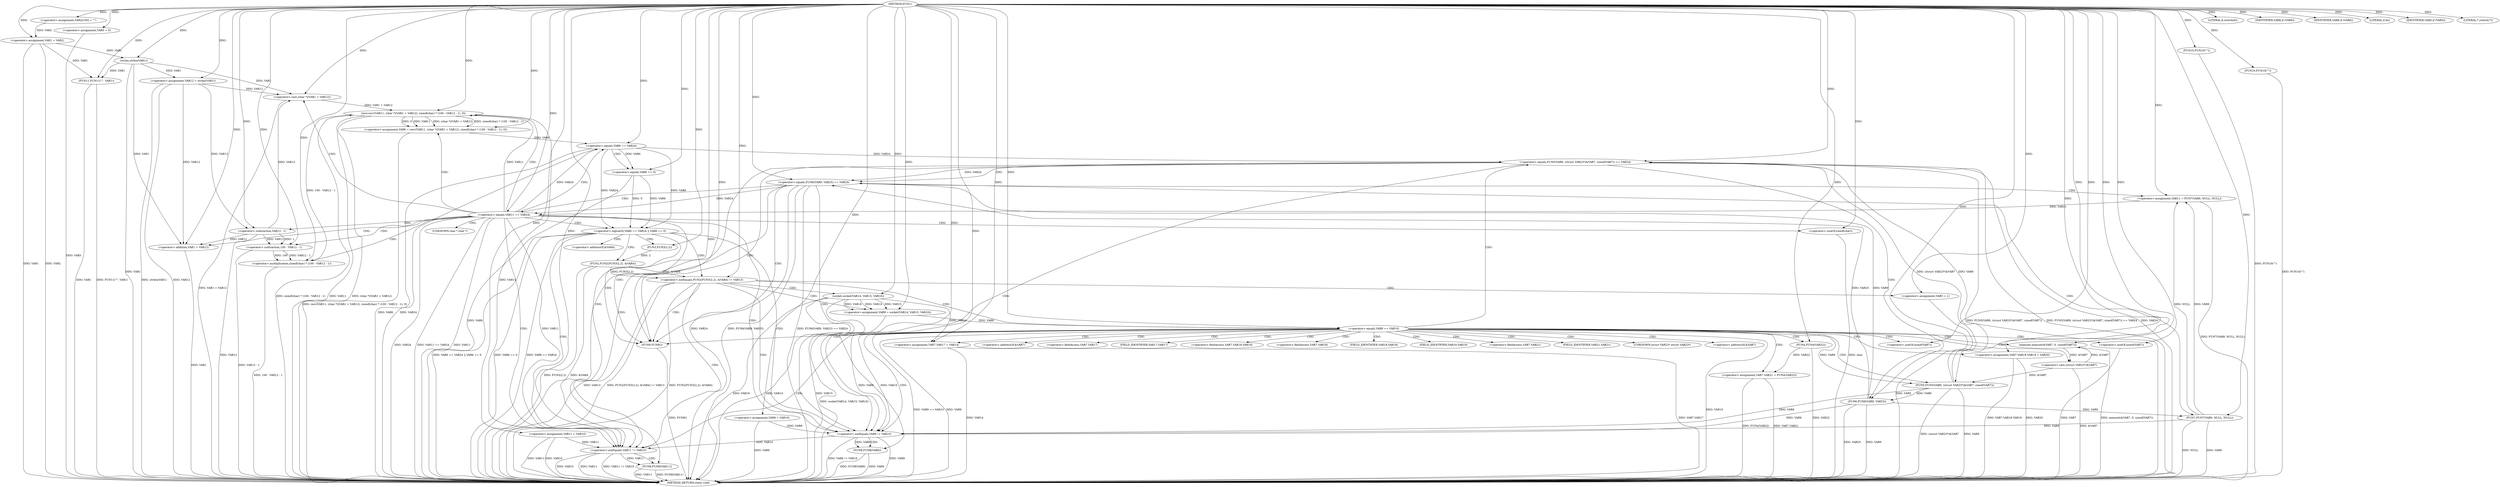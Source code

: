 digraph FUN1 {  
"1000100" [label = "(METHOD,FUN1)" ]
"1000291" [label = "(METHOD_RETURN,static void)" ]
"1000104" [label = "(<operator>.assignment,VAR2[100] = \"\")" ]
"1000107" [label = "(<operator>.assignment,VAR1 = VAR2)" ]
"1000111" [label = "(LITERAL,6,switch(6))" ]
"1000117" [label = "(<operator>.assignment,VAR5 = 0)" ]
"1000124" [label = "(<operator>.assignment,VAR9 = VAR10)" ]
"1000128" [label = "(<operator>.assignment,VAR11 = VAR10)" ]
"1000132" [label = "(<operator>.assignment,VAR12 = strlen(VAR1))" ]
"1000134" [label = "(strlen,strlen(VAR1))" ]
"1000139" [label = "(<operator>.notEquals,FUN2(FUN3(2,2), &VAR4) != VAR13)" ]
"1000140" [label = "(FUN2,FUN2(FUN3(2,2), &VAR4))" ]
"1000141" [label = "(FUN3,FUN3(2,2))" ]
"1000149" [label = "(<operator>.assignment,VAR5 = 1)" ]
"1000152" [label = "(<operator>.assignment,VAR9 = socket(VAR14, VAR15, VAR16))" ]
"1000154" [label = "(socket,socket(VAR14, VAR15, VAR16))" ]
"1000159" [label = "(<operator>.equals,VAR9 == VAR10)" ]
"1000164" [label = "(memset,memset(&VAR7, 0, sizeof(VAR7)))" ]
"1000168" [label = "(<operator>.sizeOf,sizeof(VAR7))" ]
"1000170" [label = "(<operator>.assignment,VAR7.VAR17 = VAR14)" ]
"1000175" [label = "(<operator>.assignment,VAR7.VAR18.VAR19 = VAR20)" ]
"1000182" [label = "(<operator>.assignment,VAR7.VAR21 = FUN4(VAR22))" ]
"1000186" [label = "(FUN4,FUN4(VAR22))" ]
"1000189" [label = "(<operator>.equals,FUN5(VAR9, (struct VAR23*)&VAR7, sizeof(VAR7)) == VAR24)" ]
"1000190" [label = "(FUN5,FUN5(VAR9, (struct VAR23*)&VAR7, sizeof(VAR7)))" ]
"1000192" [label = "(<operator>.cast,(struct VAR23*)&VAR7)" ]
"1000196" [label = "(<operator>.sizeOf,sizeof(VAR7))" ]
"1000202" [label = "(<operator>.equals,FUN6(VAR9, VAR25) == VAR24)" ]
"1000203" [label = "(FUN6,FUN6(VAR9, VAR25))" ]
"1000209" [label = "(<operator>.assignment,VAR11 = FUN7(VAR9, NULL, NULL))" ]
"1000211" [label = "(FUN7,FUN7(VAR9, NULL, NULL))" ]
"1000216" [label = "(<operator>.equals,VAR11 == VAR24)" ]
"1000221" [label = "(<operator>.assignment,VAR6 = recv(VAR11, (char *)(VAR1 + VAR12), sizeof(char) * (100 - VAR12 - 1), 0))" ]
"1000223" [label = "(recv,recv(VAR11, (char *)(VAR1 + VAR12), sizeof(char) * (100 - VAR12 - 1), 0))" ]
"1000225" [label = "(<operator>.cast,(char *)(VAR1 + VAR12))" ]
"1000227" [label = "(<operator>.addition,VAR1 + VAR12)" ]
"1000230" [label = "(<operator>.multiplication,sizeof(char) * (100 - VAR12 - 1))" ]
"1000231" [label = "(<operator>.sizeOf,sizeof(char))" ]
"1000233" [label = "(<operator>.subtraction,100 - VAR12 - 1)" ]
"1000235" [label = "(<operator>.subtraction,VAR12 - 1)" ]
"1000240" [label = "(<operator>.logicalOr,VAR6 == VAR24 || VAR6 == 0)" ]
"1000241" [label = "(<operator>.equals,VAR6 == VAR24)" ]
"1000244" [label = "(<operator>.equals,VAR6 == 0)" ]
"1000250" [label = "(IDENTIFIER,VAR8,if (VAR8))" ]
"1000253" [label = "(IDENTIFIER,VAR8,if (VAR8))" ]
"1000255" [label = "(LITERAL,0,do)" ]
"1000257" [label = "(<operator>.notEquals,VAR9 != VAR10)" ]
"1000261" [label = "(FUN8,FUN8(VAR9))" ]
"1000264" [label = "(<operator>.notEquals,VAR11 != VAR10)" ]
"1000268" [label = "(FUN8,FUN8(VAR11))" ]
"1000271" [label = "(IDENTIFIER,VAR5,if (VAR5))" ]
"1000273" [label = "(FUN9,FUN9())" ]
"1000276" [label = "(FUN10,FUN10(\"\"))" ]
"1000280" [label = "(LITERAL,7,switch(7))" ]
"1000283" [label = "(FUN11,FUN11(\"\", VAR1))" ]
"1000288" [label = "(FUN10,FUN10(\"\"))" ]
"1000144" [label = "(<operator>.addressOf,&VAR4)" ]
"1000165" [label = "(<operator>.addressOf,&VAR7)" ]
"1000171" [label = "(<operator>.fieldAccess,VAR7.VAR17)" ]
"1000173" [label = "(FIELD_IDENTIFIER,VAR17,VAR17)" ]
"1000176" [label = "(<operator>.fieldAccess,VAR7.VAR18.VAR19)" ]
"1000177" [label = "(<operator>.fieldAccess,VAR7.VAR18)" ]
"1000179" [label = "(FIELD_IDENTIFIER,VAR18,VAR18)" ]
"1000180" [label = "(FIELD_IDENTIFIER,VAR19,VAR19)" ]
"1000183" [label = "(<operator>.fieldAccess,VAR7.VAR21)" ]
"1000185" [label = "(FIELD_IDENTIFIER,VAR21,VAR21)" ]
"1000193" [label = "(UNKNOWN,struct VAR23*,struct VAR23*)" ]
"1000194" [label = "(<operator>.addressOf,&VAR7)" ]
"1000226" [label = "(UNKNOWN,char *,char *)" ]
  "1000175" -> "1000291"  [ label = "DDG: VAR20"] 
  "1000264" -> "1000291"  [ label = "DDG: VAR10"] 
  "1000159" -> "1000291"  [ label = "DDG: VAR9 == VAR10"] 
  "1000128" -> "1000291"  [ label = "DDG: VAR10"] 
  "1000164" -> "1000291"  [ label = "DDG: memset(&VAR7, 0, sizeof(VAR7))"] 
  "1000182" -> "1000291"  [ label = "DDG: FUN4(VAR22)"] 
  "1000186" -> "1000291"  [ label = "DDG: VAR22"] 
  "1000223" -> "1000291"  [ label = "DDG: (char *)(VAR1 + VAR12)"] 
  "1000124" -> "1000291"  [ label = "DDG: VAR9"] 
  "1000192" -> "1000291"  [ label = "DDG: &VAR7"] 
  "1000225" -> "1000291"  [ label = "DDG: VAR1 + VAR12"] 
  "1000221" -> "1000291"  [ label = "DDG: recv(VAR11, (char *)(VAR1 + VAR12), sizeof(char) * (100 - VAR12 - 1), 0)"] 
  "1000107" -> "1000291"  [ label = "DDG: VAR1"] 
  "1000283" -> "1000291"  [ label = "DDG: VAR1"] 
  "1000235" -> "1000291"  [ label = "DDG: VAR12"] 
  "1000230" -> "1000291"  [ label = "DDG: 100 - VAR12 - 1"] 
  "1000233" -> "1000291"  [ label = "DDG: VAR12 - 1"] 
  "1000189" -> "1000291"  [ label = "DDG: FUN5(VAR9, (struct VAR23*)&VAR7, sizeof(VAR7))"] 
  "1000216" -> "1000291"  [ label = "DDG: VAR11 == VAR24"] 
  "1000154" -> "1000291"  [ label = "DDG: VAR16"] 
  "1000240" -> "1000291"  [ label = "DDG: VAR6 == VAR24 || VAR6 == 0"] 
  "1000216" -> "1000291"  [ label = "DDG: VAR11"] 
  "1000159" -> "1000291"  [ label = "DDG: VAR9"] 
  "1000227" -> "1000291"  [ label = "DDG: VAR1"] 
  "1000211" -> "1000291"  [ label = "DDG: NULL"] 
  "1000189" -> "1000291"  [ label = "DDG: FUN5(VAR9, (struct VAR23*)&VAR7, sizeof(VAR7)) == VAR24"] 
  "1000202" -> "1000291"  [ label = "DDG: VAR24"] 
  "1000140" -> "1000291"  [ label = "DDG: FUN3(2,2)"] 
  "1000139" -> "1000291"  [ label = "DDG: FUN2(FUN3(2,2), &VAR4) != VAR13"] 
  "1000268" -> "1000291"  [ label = "DDG: VAR11"] 
  "1000139" -> "1000291"  [ label = "DDG: FUN2(FUN3(2,2), &VAR4)"] 
  "1000264" -> "1000291"  [ label = "DDG: VAR11"] 
  "1000268" -> "1000291"  [ label = "DDG: FUN8(VAR11)"] 
  "1000128" -> "1000291"  [ label = "DDG: VAR11"] 
  "1000154" -> "1000291"  [ label = "DDG: VAR14"] 
  "1000140" -> "1000291"  [ label = "DDG: &VAR4"] 
  "1000132" -> "1000291"  [ label = "DDG: strlen(VAR1)"] 
  "1000190" -> "1000291"  [ label = "DDG: VAR9"] 
  "1000264" -> "1000291"  [ label = "DDG: VAR11 != VAR10"] 
  "1000216" -> "1000291"  [ label = "DDG: VAR24"] 
  "1000202" -> "1000291"  [ label = "DDG: FUN6(VAR9, VAR25)"] 
  "1000257" -> "1000291"  [ label = "DDG: VAR9"] 
  "1000175" -> "1000291"  [ label = "DDG: VAR7.VAR18.VAR19"] 
  "1000117" -> "1000291"  [ label = "DDG: VAR5"] 
  "1000276" -> "1000291"  [ label = "DDG: FUN10(\"\")"] 
  "1000132" -> "1000291"  [ label = "DDG: VAR12"] 
  "1000211" -> "1000291"  [ label = "DDG: VAR9"] 
  "1000261" -> "1000291"  [ label = "DDG: VAR9"] 
  "1000152" -> "1000291"  [ label = "DDG: socket(VAR14, VAR15, VAR16)"] 
  "1000196" -> "1000291"  [ label = "DDG: VAR7"] 
  "1000273" -> "1000291"  [ label = "DDG: FUN9()"] 
  "1000231" -> "1000291"  [ label = "DDG: char"] 
  "1000134" -> "1000291"  [ label = "DDG: VAR1"] 
  "1000209" -> "1000291"  [ label = "DDG: FUN7(VAR9, NULL, NULL)"] 
  "1000223" -> "1000291"  [ label = "DDG: sizeof(char) * (100 - VAR12 - 1)"] 
  "1000241" -> "1000291"  [ label = "DDG: VAR6"] 
  "1000288" -> "1000291"  [ label = "DDG: FUN10(\"\")"] 
  "1000170" -> "1000291"  [ label = "DDG: VAR7.VAR17"] 
  "1000240" -> "1000291"  [ label = "DDG: VAR6 == 0"] 
  "1000149" -> "1000291"  [ label = "DDG: VAR5"] 
  "1000257" -> "1000291"  [ label = "DDG: VAR9 != VAR10"] 
  "1000261" -> "1000291"  [ label = "DDG: FUN8(VAR9)"] 
  "1000154" -> "1000291"  [ label = "DDG: VAR15"] 
  "1000203" -> "1000291"  [ label = "DDG: VAR25"] 
  "1000244" -> "1000291"  [ label = "DDG: VAR6"] 
  "1000283" -> "1000291"  [ label = "DDG: FUN11(\"\", VAR1)"] 
  "1000139" -> "1000291"  [ label = "DDG: VAR13"] 
  "1000240" -> "1000291"  [ label = "DDG: VAR6 == VAR24"] 
  "1000159" -> "1000291"  [ label = "DDG: VAR10"] 
  "1000182" -> "1000291"  [ label = "DDG: VAR7.VAR21"] 
  "1000190" -> "1000291"  [ label = "DDG: (struct VAR23*)&VAR7"] 
  "1000170" -> "1000291"  [ label = "DDG: VAR14"] 
  "1000241" -> "1000291"  [ label = "DDG: VAR24"] 
  "1000107" -> "1000291"  [ label = "DDG: VAR2"] 
  "1000223" -> "1000291"  [ label = "DDG: VAR11"] 
  "1000202" -> "1000291"  [ label = "DDG: FUN6(VAR9, VAR25) == VAR24"] 
  "1000203" -> "1000291"  [ label = "DDG: VAR9"] 
  "1000189" -> "1000291"  [ label = "DDG: VAR24"] 
  "1000100" -> "1000104"  [ label = "DDG: "] 
  "1000104" -> "1000107"  [ label = "DDG: VAR2"] 
  "1000100" -> "1000107"  [ label = "DDG: "] 
  "1000100" -> "1000111"  [ label = "DDG: "] 
  "1000100" -> "1000117"  [ label = "DDG: "] 
  "1000100" -> "1000124"  [ label = "DDG: "] 
  "1000100" -> "1000128"  [ label = "DDG: "] 
  "1000134" -> "1000132"  [ label = "DDG: VAR1"] 
  "1000100" -> "1000132"  [ label = "DDG: "] 
  "1000107" -> "1000134"  [ label = "DDG: VAR1"] 
  "1000100" -> "1000134"  [ label = "DDG: "] 
  "1000140" -> "1000139"  [ label = "DDG: FUN3(2,2)"] 
  "1000140" -> "1000139"  [ label = "DDG: &VAR4"] 
  "1000141" -> "1000140"  [ label = "DDG: 2"] 
  "1000100" -> "1000141"  [ label = "DDG: "] 
  "1000100" -> "1000139"  [ label = "DDG: "] 
  "1000100" -> "1000149"  [ label = "DDG: "] 
  "1000154" -> "1000152"  [ label = "DDG: VAR14"] 
  "1000154" -> "1000152"  [ label = "DDG: VAR15"] 
  "1000154" -> "1000152"  [ label = "DDG: VAR16"] 
  "1000100" -> "1000152"  [ label = "DDG: "] 
  "1000100" -> "1000154"  [ label = "DDG: "] 
  "1000152" -> "1000159"  [ label = "DDG: VAR9"] 
  "1000100" -> "1000159"  [ label = "DDG: "] 
  "1000192" -> "1000164"  [ label = "DDG: &VAR7"] 
  "1000100" -> "1000164"  [ label = "DDG: "] 
  "1000100" -> "1000168"  [ label = "DDG: "] 
  "1000154" -> "1000170"  [ label = "DDG: VAR14"] 
  "1000100" -> "1000170"  [ label = "DDG: "] 
  "1000100" -> "1000175"  [ label = "DDG: "] 
  "1000186" -> "1000182"  [ label = "DDG: VAR22"] 
  "1000100" -> "1000186"  [ label = "DDG: "] 
  "1000190" -> "1000189"  [ label = "DDG: VAR9"] 
  "1000190" -> "1000189"  [ label = "DDG: (struct VAR23*)&VAR7"] 
  "1000159" -> "1000190"  [ label = "DDG: VAR9"] 
  "1000100" -> "1000190"  [ label = "DDG: "] 
  "1000192" -> "1000190"  [ label = "DDG: &VAR7"] 
  "1000164" -> "1000192"  [ label = "DDG: &VAR7"] 
  "1000100" -> "1000196"  [ label = "DDG: "] 
  "1000241" -> "1000189"  [ label = "DDG: VAR24"] 
  "1000100" -> "1000189"  [ label = "DDG: "] 
  "1000203" -> "1000202"  [ label = "DDG: VAR9"] 
  "1000203" -> "1000202"  [ label = "DDG: VAR25"] 
  "1000190" -> "1000203"  [ label = "DDG: VAR9"] 
  "1000100" -> "1000203"  [ label = "DDG: "] 
  "1000189" -> "1000202"  [ label = "DDG: VAR24"] 
  "1000100" -> "1000202"  [ label = "DDG: "] 
  "1000211" -> "1000209"  [ label = "DDG: VAR9"] 
  "1000211" -> "1000209"  [ label = "DDG: NULL"] 
  "1000100" -> "1000209"  [ label = "DDG: "] 
  "1000203" -> "1000211"  [ label = "DDG: VAR9"] 
  "1000100" -> "1000211"  [ label = "DDG: "] 
  "1000209" -> "1000216"  [ label = "DDG: VAR11"] 
  "1000100" -> "1000216"  [ label = "DDG: "] 
  "1000202" -> "1000216"  [ label = "DDG: VAR24"] 
  "1000223" -> "1000221"  [ label = "DDG: VAR11"] 
  "1000223" -> "1000221"  [ label = "DDG: (char *)(VAR1 + VAR12)"] 
  "1000223" -> "1000221"  [ label = "DDG: sizeof(char) * (100 - VAR12 - 1)"] 
  "1000223" -> "1000221"  [ label = "DDG: 0"] 
  "1000100" -> "1000221"  [ label = "DDG: "] 
  "1000216" -> "1000223"  [ label = "DDG: VAR11"] 
  "1000100" -> "1000223"  [ label = "DDG: "] 
  "1000225" -> "1000223"  [ label = "DDG: VAR1 + VAR12"] 
  "1000134" -> "1000225"  [ label = "DDG: VAR1"] 
  "1000100" -> "1000225"  [ label = "DDG: "] 
  "1000235" -> "1000225"  [ label = "DDG: VAR12"] 
  "1000132" -> "1000225"  [ label = "DDG: VAR12"] 
  "1000134" -> "1000227"  [ label = "DDG: VAR1"] 
  "1000100" -> "1000227"  [ label = "DDG: "] 
  "1000235" -> "1000227"  [ label = "DDG: VAR12"] 
  "1000132" -> "1000227"  [ label = "DDG: VAR12"] 
  "1000230" -> "1000223"  [ label = "DDG: 100 - VAR12 - 1"] 
  "1000100" -> "1000230"  [ label = "DDG: "] 
  "1000100" -> "1000231"  [ label = "DDG: "] 
  "1000233" -> "1000230"  [ label = "DDG: 100"] 
  "1000233" -> "1000230"  [ label = "DDG: VAR12 - 1"] 
  "1000100" -> "1000233"  [ label = "DDG: "] 
  "1000235" -> "1000233"  [ label = "DDG: VAR12"] 
  "1000235" -> "1000233"  [ label = "DDG: 1"] 
  "1000100" -> "1000235"  [ label = "DDG: "] 
  "1000132" -> "1000235"  [ label = "DDG: VAR12"] 
  "1000241" -> "1000240"  [ label = "DDG: VAR6"] 
  "1000241" -> "1000240"  [ label = "DDG: VAR24"] 
  "1000221" -> "1000241"  [ label = "DDG: VAR6"] 
  "1000100" -> "1000241"  [ label = "DDG: "] 
  "1000216" -> "1000241"  [ label = "DDG: VAR24"] 
  "1000244" -> "1000240"  [ label = "DDG: VAR6"] 
  "1000244" -> "1000240"  [ label = "DDG: 0"] 
  "1000241" -> "1000244"  [ label = "DDG: VAR6"] 
  "1000100" -> "1000244"  [ label = "DDG: "] 
  "1000100" -> "1000250"  [ label = "DDG: "] 
  "1000100" -> "1000253"  [ label = "DDG: "] 
  "1000100" -> "1000255"  [ label = "DDG: "] 
  "1000124" -> "1000257"  [ label = "DDG: VAR9"] 
  "1000159" -> "1000257"  [ label = "DDG: VAR9"] 
  "1000190" -> "1000257"  [ label = "DDG: VAR9"] 
  "1000211" -> "1000257"  [ label = "DDG: VAR9"] 
  "1000203" -> "1000257"  [ label = "DDG: VAR9"] 
  "1000100" -> "1000257"  [ label = "DDG: "] 
  "1000159" -> "1000257"  [ label = "DDG: VAR10"] 
  "1000257" -> "1000261"  [ label = "DDG: VAR9"] 
  "1000100" -> "1000261"  [ label = "DDG: "] 
  "1000216" -> "1000264"  [ label = "DDG: VAR11"] 
  "1000128" -> "1000264"  [ label = "DDG: VAR11"] 
  "1000223" -> "1000264"  [ label = "DDG: VAR11"] 
  "1000100" -> "1000264"  [ label = "DDG: "] 
  "1000257" -> "1000264"  [ label = "DDG: VAR10"] 
  "1000264" -> "1000268"  [ label = "DDG: VAR11"] 
  "1000100" -> "1000268"  [ label = "DDG: "] 
  "1000100" -> "1000271"  [ label = "DDG: "] 
  "1000100" -> "1000273"  [ label = "DDG: "] 
  "1000100" -> "1000276"  [ label = "DDG: "] 
  "1000100" -> "1000280"  [ label = "DDG: "] 
  "1000100" -> "1000283"  [ label = "DDG: "] 
  "1000107" -> "1000283"  [ label = "DDG: VAR1"] 
  "1000134" -> "1000283"  [ label = "DDG: VAR1"] 
  "1000100" -> "1000288"  [ label = "DDG: "] 
  "1000139" -> "1000149"  [ label = "CDG: "] 
  "1000139" -> "1000154"  [ label = "CDG: "] 
  "1000139" -> "1000152"  [ label = "CDG: "] 
  "1000139" -> "1000159"  [ label = "CDG: "] 
  "1000139" -> "1000257"  [ label = "CDG: "] 
  "1000139" -> "1000264"  [ label = "CDG: "] 
  "1000139" -> "1000273"  [ label = "CDG: "] 
  "1000159" -> "1000164"  [ label = "CDG: "] 
  "1000159" -> "1000182"  [ label = "CDG: "] 
  "1000159" -> "1000180"  [ label = "CDG: "] 
  "1000159" -> "1000183"  [ label = "CDG: "] 
  "1000159" -> "1000165"  [ label = "CDG: "] 
  "1000159" -> "1000190"  [ label = "CDG: "] 
  "1000159" -> "1000175"  [ label = "CDG: "] 
  "1000159" -> "1000179"  [ label = "CDG: "] 
  "1000159" -> "1000194"  [ label = "CDG: "] 
  "1000159" -> "1000192"  [ label = "CDG: "] 
  "1000159" -> "1000176"  [ label = "CDG: "] 
  "1000159" -> "1000185"  [ label = "CDG: "] 
  "1000159" -> "1000186"  [ label = "CDG: "] 
  "1000159" -> "1000189"  [ label = "CDG: "] 
  "1000159" -> "1000196"  [ label = "CDG: "] 
  "1000159" -> "1000168"  [ label = "CDG: "] 
  "1000159" -> "1000173"  [ label = "CDG: "] 
  "1000159" -> "1000170"  [ label = "CDG: "] 
  "1000159" -> "1000171"  [ label = "CDG: "] 
  "1000159" -> "1000193"  [ label = "CDG: "] 
  "1000159" -> "1000177"  [ label = "CDG: "] 
  "1000159" -> "1000257"  [ label = "CDG: "] 
  "1000159" -> "1000264"  [ label = "CDG: "] 
  "1000159" -> "1000273"  [ label = "CDG: "] 
  "1000189" -> "1000203"  [ label = "CDG: "] 
  "1000189" -> "1000202"  [ label = "CDG: "] 
  "1000189" -> "1000257"  [ label = "CDG: "] 
  "1000189" -> "1000264"  [ label = "CDG: "] 
  "1000189" -> "1000273"  [ label = "CDG: "] 
  "1000202" -> "1000211"  [ label = "CDG: "] 
  "1000202" -> "1000216"  [ label = "CDG: "] 
  "1000202" -> "1000209"  [ label = "CDG: "] 
  "1000202" -> "1000257"  [ label = "CDG: "] 
  "1000202" -> "1000264"  [ label = "CDG: "] 
  "1000202" -> "1000273"  [ label = "CDG: "] 
  "1000216" -> "1000221"  [ label = "CDG: "] 
  "1000216" -> "1000233"  [ label = "CDG: "] 
  "1000216" -> "1000227"  [ label = "CDG: "] 
  "1000216" -> "1000235"  [ label = "CDG: "] 
  "1000216" -> "1000240"  [ label = "CDG: "] 
  "1000216" -> "1000226"  [ label = "CDG: "] 
  "1000216" -> "1000230"  [ label = "CDG: "] 
  "1000216" -> "1000225"  [ label = "CDG: "] 
  "1000216" -> "1000231"  [ label = "CDG: "] 
  "1000216" -> "1000241"  [ label = "CDG: "] 
  "1000216" -> "1000223"  [ label = "CDG: "] 
  "1000216" -> "1000257"  [ label = "CDG: "] 
  "1000216" -> "1000264"  [ label = "CDG: "] 
  "1000216" -> "1000273"  [ label = "CDG: "] 
  "1000240" -> "1000141"  [ label = "CDG: "] 
  "1000240" -> "1000139"  [ label = "CDG: "] 
  "1000240" -> "1000144"  [ label = "CDG: "] 
  "1000240" -> "1000257"  [ label = "CDG: "] 
  "1000240" -> "1000264"  [ label = "CDG: "] 
  "1000240" -> "1000140"  [ label = "CDG: "] 
  "1000240" -> "1000273"  [ label = "CDG: "] 
  "1000241" -> "1000244"  [ label = "CDG: "] 
  "1000257" -> "1000261"  [ label = "CDG: "] 
  "1000264" -> "1000268"  [ label = "CDG: "] 
}
